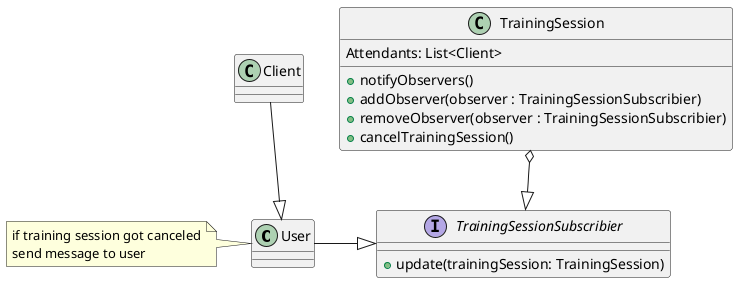 @startuml observer
class User {
  
}

Note left of User{
  if training session got canceled
  send message to user
}

Class Client {

}

Client --|> User

interface TrainingSessionSubscribier{
  + update(trainingSession: TrainingSession)
}

TrainingSession o--|> TrainingSessionSubscribier
User -|> TrainingSessionSubscribier

class TrainingSession{
  Attendants: List<Client>

  + notifyObservers()
  + addObserver(observer : TrainingSessionSubscribier)
  + removeObserver(observer : TrainingSessionSubscribier)
  + cancelTrainingSession()
}

@enduml